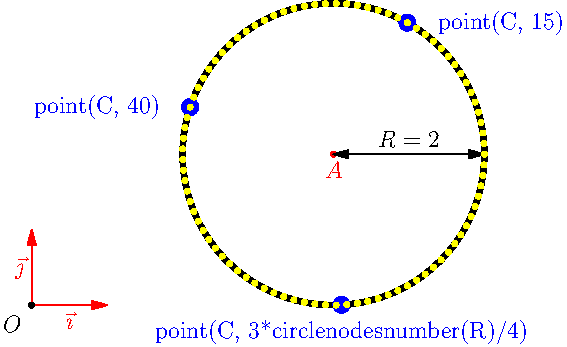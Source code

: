 import geometry;
size(10cm,0);

// currentcoordsys=cartesiansystem((0,0),i=(1,0.5),j=(-0.5,.75));
show(currentcoordsys, xpen=invisible);

point A=(4,2);
dot("$A$",A,S,red);

real R=2;
circle C=circle(A,R);
draw(C,linewidth(1mm));
draw("$R="+(string)R+"$", A--point(C,0), N, Arrows);

/*<asyxml><view file="modules/geometry.asy" type="point" signature="point(explicit circle,explicit real)"/></asyxml>*/
dot("point(C, 15)", point(C,15),2E,3mm+blue);

/*<asyxml><view file="modules/geometry.asy" type="abscissa" signature="nodabscissa(real)"/></asyxml>*/
dot("point(C, 40)",
    point(C,nodabscissa(40)),
    2W,3mm+blue);
// point(C,nodabscissa(40)) can be replaced by point(C,40)

/*<asyxml><view file="modules/geometry.asy" type="int" signature="circlenodesnumber(real)"/></asyxml>*/
dot("point(C, 3*circlenodesnumber(R)/4)",
    point(C, 3*circlenodesnumber(R)/4), S, 3mm+blue);

dot((path)C, yellow);

write(length((path)C));
